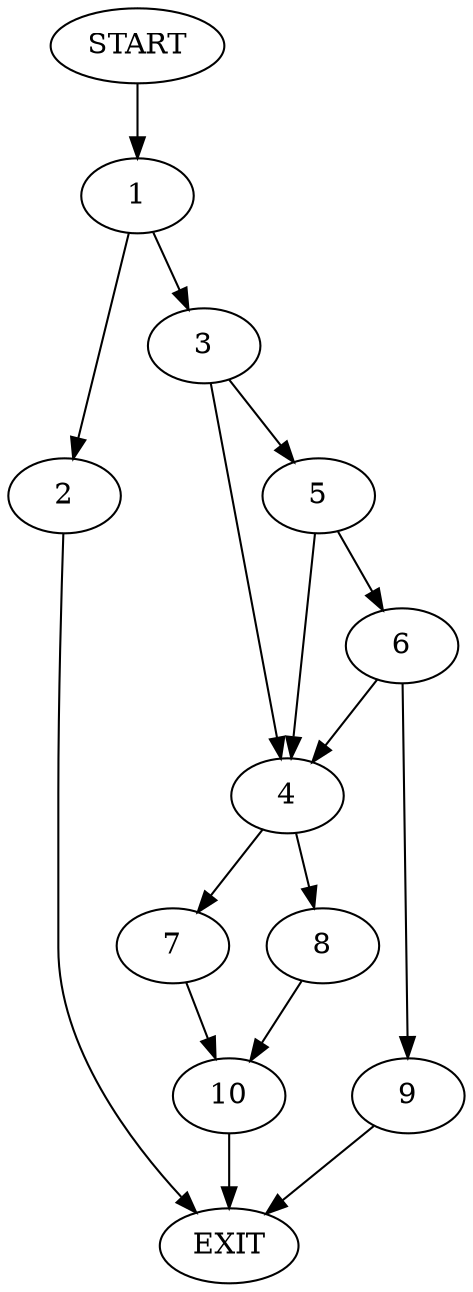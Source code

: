 digraph {
0 [label="START"]
11 [label="EXIT"]
0 -> 1
1 -> 2
1 -> 3
2 -> 11
3 -> 4
3 -> 5
5 -> 6
5 -> 4
4 -> 7
4 -> 8
6 -> 9
6 -> 4
9 -> 11
8 -> 10
7 -> 10
10 -> 11
}
